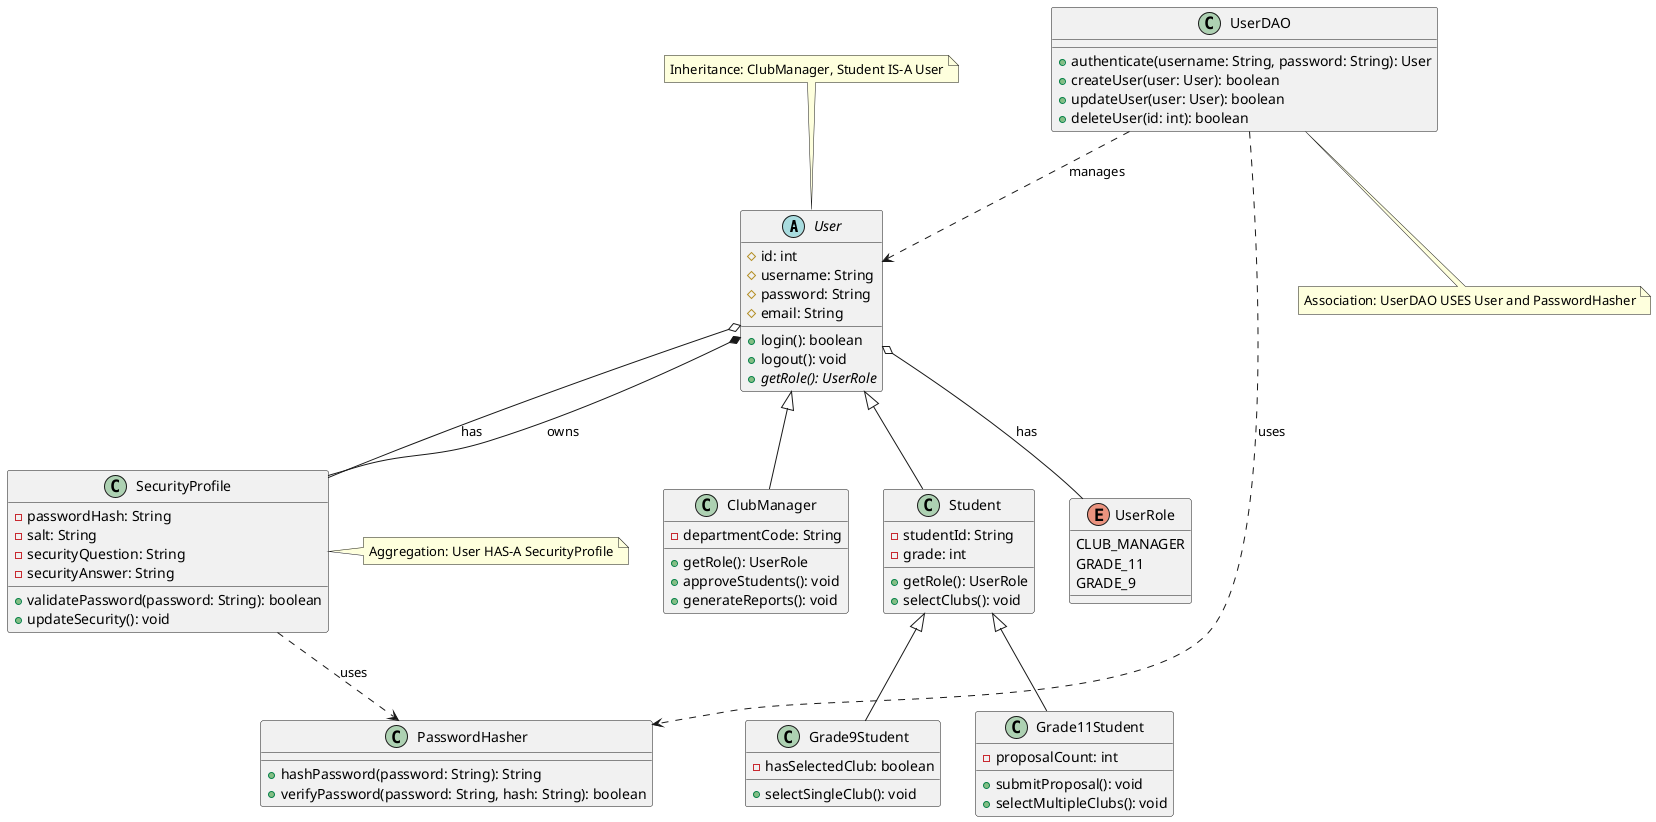 @startuml User Management - Multiple Relationships

abstract class User {
    #id: int
    #username: String
    #password: String
    #email: String
    +login(): boolean
    +logout(): void
    {abstract} +getRole(): UserRole
}

class ClubManager {
    -departmentCode: String
    +getRole(): UserRole
    +approveStudents(): void
    +generateReports(): void
}

class Student {
    -studentId: String
    -grade: int
    +getRole(): UserRole
    +selectClubs(): void
}

class Grade11Student {
    -proposalCount: int
    +submitProposal(): void
    +selectMultipleClubs(): void
}

class Grade9Student {
    -hasSelectedClub: boolean
    +selectSingleClub(): void
}

enum UserRole {
    CLUB_MANAGER
    GRADE_11
    GRADE_9
}

class SecurityProfile {
    -passwordHash: String
    -salt: String
    -securityQuestion: String
    -securityAnswer: String
    +validatePassword(password: String): boolean
    +updateSecurity(): void
}

class UserDAO {
    +authenticate(username: String, password: String): User
    +createUser(user: User): boolean
    +updateUser(user: User): boolean
    +deleteUser(id: int): boolean
}

class PasswordHasher {
    +hashPassword(password: String): String
    +verifyPassword(password: String, hash: String): boolean
}

' Inheritance relationships (IS-A)
User <|-- ClubManager
User <|-- Student
Student <|-- Grade11Student
Student <|-- Grade9Student

' Aggregation relationships (HAS-A)
User o-- UserRole : has
User o-- SecurityProfile : has

' Association relationships (USES)
UserDAO ..> User : manages
UserDAO ..> PasswordHasher : uses
SecurityProfile ..> PasswordHasher : uses

' Composition (strong aggregation)
User *-- SecurityProfile : owns

note top of User : Inheritance: ClubManager, Student IS-A User
note right of SecurityProfile : Aggregation: User HAS-A SecurityProfile
note bottom of UserDAO : Association: UserDAO USES User and PasswordHasher

@enduml